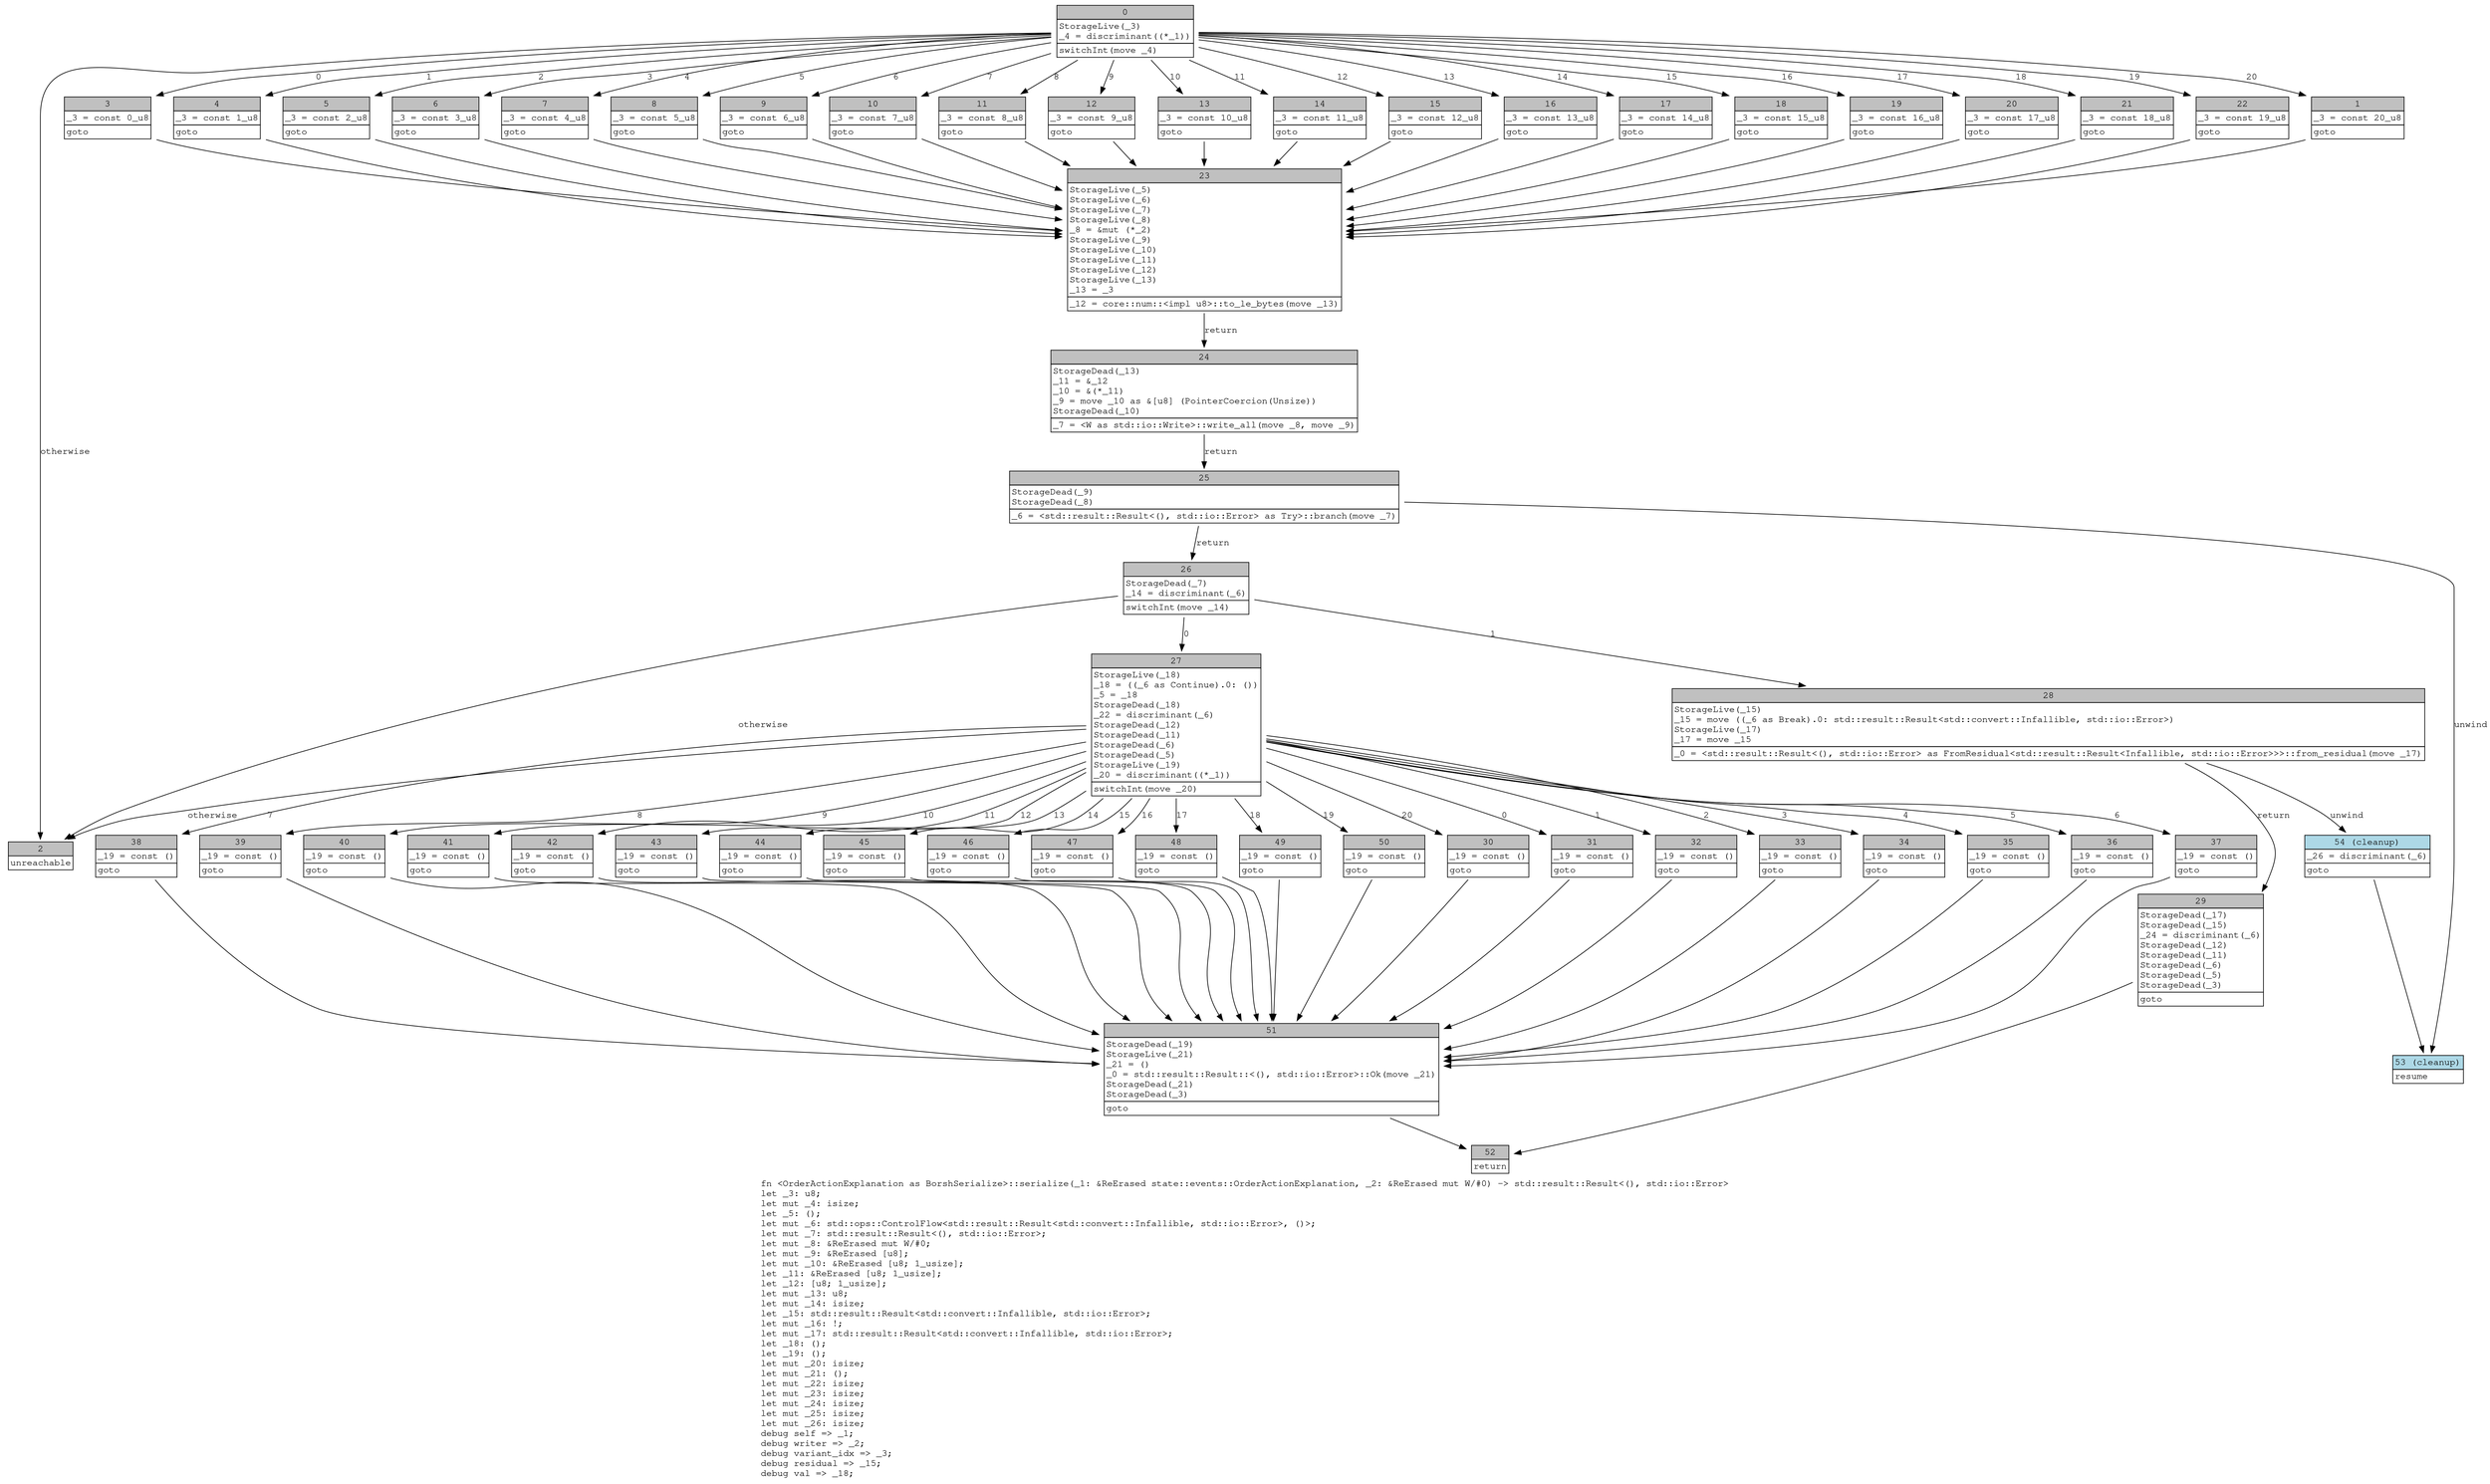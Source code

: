 digraph Mir_0_15611 {
    graph [fontname="Courier, monospace"];
    node [fontname="Courier, monospace"];
    edge [fontname="Courier, monospace"];
    label=<fn &lt;OrderActionExplanation as BorshSerialize&gt;::serialize(_1: &amp;ReErased state::events::OrderActionExplanation, _2: &amp;ReErased mut W/#0) -&gt; std::result::Result&lt;(), std::io::Error&gt;<br align="left"/>let _3: u8;<br align="left"/>let mut _4: isize;<br align="left"/>let _5: ();<br align="left"/>let mut _6: std::ops::ControlFlow&lt;std::result::Result&lt;std::convert::Infallible, std::io::Error&gt;, ()&gt;;<br align="left"/>let mut _7: std::result::Result&lt;(), std::io::Error&gt;;<br align="left"/>let mut _8: &amp;ReErased mut W/#0;<br align="left"/>let mut _9: &amp;ReErased [u8];<br align="left"/>let mut _10: &amp;ReErased [u8; 1_usize];<br align="left"/>let _11: &amp;ReErased [u8; 1_usize];<br align="left"/>let _12: [u8; 1_usize];<br align="left"/>let mut _13: u8;<br align="left"/>let mut _14: isize;<br align="left"/>let _15: std::result::Result&lt;std::convert::Infallible, std::io::Error&gt;;<br align="left"/>let mut _16: !;<br align="left"/>let mut _17: std::result::Result&lt;std::convert::Infallible, std::io::Error&gt;;<br align="left"/>let _18: ();<br align="left"/>let _19: ();<br align="left"/>let mut _20: isize;<br align="left"/>let mut _21: ();<br align="left"/>let mut _22: isize;<br align="left"/>let mut _23: isize;<br align="left"/>let mut _24: isize;<br align="left"/>let mut _25: isize;<br align="left"/>let mut _26: isize;<br align="left"/>debug self =&gt; _1;<br align="left"/>debug writer =&gt; _2;<br align="left"/>debug variant_idx =&gt; _3;<br align="left"/>debug residual =&gt; _15;<br align="left"/>debug val =&gt; _18;<br align="left"/>>;
    bb0__0_15611 [shape="none", label=<<table border="0" cellborder="1" cellspacing="0"><tr><td bgcolor="gray" align="center" colspan="1">0</td></tr><tr><td align="left" balign="left">StorageLive(_3)<br/>_4 = discriminant((*_1))<br/></td></tr><tr><td align="left">switchInt(move _4)</td></tr></table>>];
    bb1__0_15611 [shape="none", label=<<table border="0" cellborder="1" cellspacing="0"><tr><td bgcolor="gray" align="center" colspan="1">1</td></tr><tr><td align="left" balign="left">_3 = const 20_u8<br/></td></tr><tr><td align="left">goto</td></tr></table>>];
    bb2__0_15611 [shape="none", label=<<table border="0" cellborder="1" cellspacing="0"><tr><td bgcolor="gray" align="center" colspan="1">2</td></tr><tr><td align="left">unreachable</td></tr></table>>];
    bb3__0_15611 [shape="none", label=<<table border="0" cellborder="1" cellspacing="0"><tr><td bgcolor="gray" align="center" colspan="1">3</td></tr><tr><td align="left" balign="left">_3 = const 0_u8<br/></td></tr><tr><td align="left">goto</td></tr></table>>];
    bb4__0_15611 [shape="none", label=<<table border="0" cellborder="1" cellspacing="0"><tr><td bgcolor="gray" align="center" colspan="1">4</td></tr><tr><td align="left" balign="left">_3 = const 1_u8<br/></td></tr><tr><td align="left">goto</td></tr></table>>];
    bb5__0_15611 [shape="none", label=<<table border="0" cellborder="1" cellspacing="0"><tr><td bgcolor="gray" align="center" colspan="1">5</td></tr><tr><td align="left" balign="left">_3 = const 2_u8<br/></td></tr><tr><td align="left">goto</td></tr></table>>];
    bb6__0_15611 [shape="none", label=<<table border="0" cellborder="1" cellspacing="0"><tr><td bgcolor="gray" align="center" colspan="1">6</td></tr><tr><td align="left" balign="left">_3 = const 3_u8<br/></td></tr><tr><td align="left">goto</td></tr></table>>];
    bb7__0_15611 [shape="none", label=<<table border="0" cellborder="1" cellspacing="0"><tr><td bgcolor="gray" align="center" colspan="1">7</td></tr><tr><td align="left" balign="left">_3 = const 4_u8<br/></td></tr><tr><td align="left">goto</td></tr></table>>];
    bb8__0_15611 [shape="none", label=<<table border="0" cellborder="1" cellspacing="0"><tr><td bgcolor="gray" align="center" colspan="1">8</td></tr><tr><td align="left" balign="left">_3 = const 5_u8<br/></td></tr><tr><td align="left">goto</td></tr></table>>];
    bb9__0_15611 [shape="none", label=<<table border="0" cellborder="1" cellspacing="0"><tr><td bgcolor="gray" align="center" colspan="1">9</td></tr><tr><td align="left" balign="left">_3 = const 6_u8<br/></td></tr><tr><td align="left">goto</td></tr></table>>];
    bb10__0_15611 [shape="none", label=<<table border="0" cellborder="1" cellspacing="0"><tr><td bgcolor="gray" align="center" colspan="1">10</td></tr><tr><td align="left" balign="left">_3 = const 7_u8<br/></td></tr><tr><td align="left">goto</td></tr></table>>];
    bb11__0_15611 [shape="none", label=<<table border="0" cellborder="1" cellspacing="0"><tr><td bgcolor="gray" align="center" colspan="1">11</td></tr><tr><td align="left" balign="left">_3 = const 8_u8<br/></td></tr><tr><td align="left">goto</td></tr></table>>];
    bb12__0_15611 [shape="none", label=<<table border="0" cellborder="1" cellspacing="0"><tr><td bgcolor="gray" align="center" colspan="1">12</td></tr><tr><td align="left" balign="left">_3 = const 9_u8<br/></td></tr><tr><td align="left">goto</td></tr></table>>];
    bb13__0_15611 [shape="none", label=<<table border="0" cellborder="1" cellspacing="0"><tr><td bgcolor="gray" align="center" colspan="1">13</td></tr><tr><td align="left" balign="left">_3 = const 10_u8<br/></td></tr><tr><td align="left">goto</td></tr></table>>];
    bb14__0_15611 [shape="none", label=<<table border="0" cellborder="1" cellspacing="0"><tr><td bgcolor="gray" align="center" colspan="1">14</td></tr><tr><td align="left" balign="left">_3 = const 11_u8<br/></td></tr><tr><td align="left">goto</td></tr></table>>];
    bb15__0_15611 [shape="none", label=<<table border="0" cellborder="1" cellspacing="0"><tr><td bgcolor="gray" align="center" colspan="1">15</td></tr><tr><td align="left" balign="left">_3 = const 12_u8<br/></td></tr><tr><td align="left">goto</td></tr></table>>];
    bb16__0_15611 [shape="none", label=<<table border="0" cellborder="1" cellspacing="0"><tr><td bgcolor="gray" align="center" colspan="1">16</td></tr><tr><td align="left" balign="left">_3 = const 13_u8<br/></td></tr><tr><td align="left">goto</td></tr></table>>];
    bb17__0_15611 [shape="none", label=<<table border="0" cellborder="1" cellspacing="0"><tr><td bgcolor="gray" align="center" colspan="1">17</td></tr><tr><td align="left" balign="left">_3 = const 14_u8<br/></td></tr><tr><td align="left">goto</td></tr></table>>];
    bb18__0_15611 [shape="none", label=<<table border="0" cellborder="1" cellspacing="0"><tr><td bgcolor="gray" align="center" colspan="1">18</td></tr><tr><td align="left" balign="left">_3 = const 15_u8<br/></td></tr><tr><td align="left">goto</td></tr></table>>];
    bb19__0_15611 [shape="none", label=<<table border="0" cellborder="1" cellspacing="0"><tr><td bgcolor="gray" align="center" colspan="1">19</td></tr><tr><td align="left" balign="left">_3 = const 16_u8<br/></td></tr><tr><td align="left">goto</td></tr></table>>];
    bb20__0_15611 [shape="none", label=<<table border="0" cellborder="1" cellspacing="0"><tr><td bgcolor="gray" align="center" colspan="1">20</td></tr><tr><td align="left" balign="left">_3 = const 17_u8<br/></td></tr><tr><td align="left">goto</td></tr></table>>];
    bb21__0_15611 [shape="none", label=<<table border="0" cellborder="1" cellspacing="0"><tr><td bgcolor="gray" align="center" colspan="1">21</td></tr><tr><td align="left" balign="left">_3 = const 18_u8<br/></td></tr><tr><td align="left">goto</td></tr></table>>];
    bb22__0_15611 [shape="none", label=<<table border="0" cellborder="1" cellspacing="0"><tr><td bgcolor="gray" align="center" colspan="1">22</td></tr><tr><td align="left" balign="left">_3 = const 19_u8<br/></td></tr><tr><td align="left">goto</td></tr></table>>];
    bb23__0_15611 [shape="none", label=<<table border="0" cellborder="1" cellspacing="0"><tr><td bgcolor="gray" align="center" colspan="1">23</td></tr><tr><td align="left" balign="left">StorageLive(_5)<br/>StorageLive(_6)<br/>StorageLive(_7)<br/>StorageLive(_8)<br/>_8 = &amp;mut (*_2)<br/>StorageLive(_9)<br/>StorageLive(_10)<br/>StorageLive(_11)<br/>StorageLive(_12)<br/>StorageLive(_13)<br/>_13 = _3<br/></td></tr><tr><td align="left">_12 = core::num::&lt;impl u8&gt;::to_le_bytes(move _13)</td></tr></table>>];
    bb24__0_15611 [shape="none", label=<<table border="0" cellborder="1" cellspacing="0"><tr><td bgcolor="gray" align="center" colspan="1">24</td></tr><tr><td align="left" balign="left">StorageDead(_13)<br/>_11 = &amp;_12<br/>_10 = &amp;(*_11)<br/>_9 = move _10 as &amp;[u8] (PointerCoercion(Unsize))<br/>StorageDead(_10)<br/></td></tr><tr><td align="left">_7 = &lt;W as std::io::Write&gt;::write_all(move _8, move _9)</td></tr></table>>];
    bb25__0_15611 [shape="none", label=<<table border="0" cellborder="1" cellspacing="0"><tr><td bgcolor="gray" align="center" colspan="1">25</td></tr><tr><td align="left" balign="left">StorageDead(_9)<br/>StorageDead(_8)<br/></td></tr><tr><td align="left">_6 = &lt;std::result::Result&lt;(), std::io::Error&gt; as Try&gt;::branch(move _7)</td></tr></table>>];
    bb26__0_15611 [shape="none", label=<<table border="0" cellborder="1" cellspacing="0"><tr><td bgcolor="gray" align="center" colspan="1">26</td></tr><tr><td align="left" balign="left">StorageDead(_7)<br/>_14 = discriminant(_6)<br/></td></tr><tr><td align="left">switchInt(move _14)</td></tr></table>>];
    bb27__0_15611 [shape="none", label=<<table border="0" cellborder="1" cellspacing="0"><tr><td bgcolor="gray" align="center" colspan="1">27</td></tr><tr><td align="left" balign="left">StorageLive(_18)<br/>_18 = ((_6 as Continue).0: ())<br/>_5 = _18<br/>StorageDead(_18)<br/>_22 = discriminant(_6)<br/>StorageDead(_12)<br/>StorageDead(_11)<br/>StorageDead(_6)<br/>StorageDead(_5)<br/>StorageLive(_19)<br/>_20 = discriminant((*_1))<br/></td></tr><tr><td align="left">switchInt(move _20)</td></tr></table>>];
    bb28__0_15611 [shape="none", label=<<table border="0" cellborder="1" cellspacing="0"><tr><td bgcolor="gray" align="center" colspan="1">28</td></tr><tr><td align="left" balign="left">StorageLive(_15)<br/>_15 = move ((_6 as Break).0: std::result::Result&lt;std::convert::Infallible, std::io::Error&gt;)<br/>StorageLive(_17)<br/>_17 = move _15<br/></td></tr><tr><td align="left">_0 = &lt;std::result::Result&lt;(), std::io::Error&gt; as FromResidual&lt;std::result::Result&lt;Infallible, std::io::Error&gt;&gt;&gt;::from_residual(move _17)</td></tr></table>>];
    bb29__0_15611 [shape="none", label=<<table border="0" cellborder="1" cellspacing="0"><tr><td bgcolor="gray" align="center" colspan="1">29</td></tr><tr><td align="left" balign="left">StorageDead(_17)<br/>StorageDead(_15)<br/>_24 = discriminant(_6)<br/>StorageDead(_12)<br/>StorageDead(_11)<br/>StorageDead(_6)<br/>StorageDead(_5)<br/>StorageDead(_3)<br/></td></tr><tr><td align="left">goto</td></tr></table>>];
    bb30__0_15611 [shape="none", label=<<table border="0" cellborder="1" cellspacing="0"><tr><td bgcolor="gray" align="center" colspan="1">30</td></tr><tr><td align="left" balign="left">_19 = const ()<br/></td></tr><tr><td align="left">goto</td></tr></table>>];
    bb31__0_15611 [shape="none", label=<<table border="0" cellborder="1" cellspacing="0"><tr><td bgcolor="gray" align="center" colspan="1">31</td></tr><tr><td align="left" balign="left">_19 = const ()<br/></td></tr><tr><td align="left">goto</td></tr></table>>];
    bb32__0_15611 [shape="none", label=<<table border="0" cellborder="1" cellspacing="0"><tr><td bgcolor="gray" align="center" colspan="1">32</td></tr><tr><td align="left" balign="left">_19 = const ()<br/></td></tr><tr><td align="left">goto</td></tr></table>>];
    bb33__0_15611 [shape="none", label=<<table border="0" cellborder="1" cellspacing="0"><tr><td bgcolor="gray" align="center" colspan="1">33</td></tr><tr><td align="left" balign="left">_19 = const ()<br/></td></tr><tr><td align="left">goto</td></tr></table>>];
    bb34__0_15611 [shape="none", label=<<table border="0" cellborder="1" cellspacing="0"><tr><td bgcolor="gray" align="center" colspan="1">34</td></tr><tr><td align="left" balign="left">_19 = const ()<br/></td></tr><tr><td align="left">goto</td></tr></table>>];
    bb35__0_15611 [shape="none", label=<<table border="0" cellborder="1" cellspacing="0"><tr><td bgcolor="gray" align="center" colspan="1">35</td></tr><tr><td align="left" balign="left">_19 = const ()<br/></td></tr><tr><td align="left">goto</td></tr></table>>];
    bb36__0_15611 [shape="none", label=<<table border="0" cellborder="1" cellspacing="0"><tr><td bgcolor="gray" align="center" colspan="1">36</td></tr><tr><td align="left" balign="left">_19 = const ()<br/></td></tr><tr><td align="left">goto</td></tr></table>>];
    bb37__0_15611 [shape="none", label=<<table border="0" cellborder="1" cellspacing="0"><tr><td bgcolor="gray" align="center" colspan="1">37</td></tr><tr><td align="left" balign="left">_19 = const ()<br/></td></tr><tr><td align="left">goto</td></tr></table>>];
    bb38__0_15611 [shape="none", label=<<table border="0" cellborder="1" cellspacing="0"><tr><td bgcolor="gray" align="center" colspan="1">38</td></tr><tr><td align="left" balign="left">_19 = const ()<br/></td></tr><tr><td align="left">goto</td></tr></table>>];
    bb39__0_15611 [shape="none", label=<<table border="0" cellborder="1" cellspacing="0"><tr><td bgcolor="gray" align="center" colspan="1">39</td></tr><tr><td align="left" balign="left">_19 = const ()<br/></td></tr><tr><td align="left">goto</td></tr></table>>];
    bb40__0_15611 [shape="none", label=<<table border="0" cellborder="1" cellspacing="0"><tr><td bgcolor="gray" align="center" colspan="1">40</td></tr><tr><td align="left" balign="left">_19 = const ()<br/></td></tr><tr><td align="left">goto</td></tr></table>>];
    bb41__0_15611 [shape="none", label=<<table border="0" cellborder="1" cellspacing="0"><tr><td bgcolor="gray" align="center" colspan="1">41</td></tr><tr><td align="left" balign="left">_19 = const ()<br/></td></tr><tr><td align="left">goto</td></tr></table>>];
    bb42__0_15611 [shape="none", label=<<table border="0" cellborder="1" cellspacing="0"><tr><td bgcolor="gray" align="center" colspan="1">42</td></tr><tr><td align="left" balign="left">_19 = const ()<br/></td></tr><tr><td align="left">goto</td></tr></table>>];
    bb43__0_15611 [shape="none", label=<<table border="0" cellborder="1" cellspacing="0"><tr><td bgcolor="gray" align="center" colspan="1">43</td></tr><tr><td align="left" balign="left">_19 = const ()<br/></td></tr><tr><td align="left">goto</td></tr></table>>];
    bb44__0_15611 [shape="none", label=<<table border="0" cellborder="1" cellspacing="0"><tr><td bgcolor="gray" align="center" colspan="1">44</td></tr><tr><td align="left" balign="left">_19 = const ()<br/></td></tr><tr><td align="left">goto</td></tr></table>>];
    bb45__0_15611 [shape="none", label=<<table border="0" cellborder="1" cellspacing="0"><tr><td bgcolor="gray" align="center" colspan="1">45</td></tr><tr><td align="left" balign="left">_19 = const ()<br/></td></tr><tr><td align="left">goto</td></tr></table>>];
    bb46__0_15611 [shape="none", label=<<table border="0" cellborder="1" cellspacing="0"><tr><td bgcolor="gray" align="center" colspan="1">46</td></tr><tr><td align="left" balign="left">_19 = const ()<br/></td></tr><tr><td align="left">goto</td></tr></table>>];
    bb47__0_15611 [shape="none", label=<<table border="0" cellborder="1" cellspacing="0"><tr><td bgcolor="gray" align="center" colspan="1">47</td></tr><tr><td align="left" balign="left">_19 = const ()<br/></td></tr><tr><td align="left">goto</td></tr></table>>];
    bb48__0_15611 [shape="none", label=<<table border="0" cellborder="1" cellspacing="0"><tr><td bgcolor="gray" align="center" colspan="1">48</td></tr><tr><td align="left" balign="left">_19 = const ()<br/></td></tr><tr><td align="left">goto</td></tr></table>>];
    bb49__0_15611 [shape="none", label=<<table border="0" cellborder="1" cellspacing="0"><tr><td bgcolor="gray" align="center" colspan="1">49</td></tr><tr><td align="left" balign="left">_19 = const ()<br/></td></tr><tr><td align="left">goto</td></tr></table>>];
    bb50__0_15611 [shape="none", label=<<table border="0" cellborder="1" cellspacing="0"><tr><td bgcolor="gray" align="center" colspan="1">50</td></tr><tr><td align="left" balign="left">_19 = const ()<br/></td></tr><tr><td align="left">goto</td></tr></table>>];
    bb51__0_15611 [shape="none", label=<<table border="0" cellborder="1" cellspacing="0"><tr><td bgcolor="gray" align="center" colspan="1">51</td></tr><tr><td align="left" balign="left">StorageDead(_19)<br/>StorageLive(_21)<br/>_21 = ()<br/>_0 = std::result::Result::&lt;(), std::io::Error&gt;::Ok(move _21)<br/>StorageDead(_21)<br/>StorageDead(_3)<br/></td></tr><tr><td align="left">goto</td></tr></table>>];
    bb52__0_15611 [shape="none", label=<<table border="0" cellborder="1" cellspacing="0"><tr><td bgcolor="gray" align="center" colspan="1">52</td></tr><tr><td align="left">return</td></tr></table>>];
    bb53__0_15611 [shape="none", label=<<table border="0" cellborder="1" cellspacing="0"><tr><td bgcolor="lightblue" align="center" colspan="1">53 (cleanup)</td></tr><tr><td align="left">resume</td></tr></table>>];
    bb54__0_15611 [shape="none", label=<<table border="0" cellborder="1" cellspacing="0"><tr><td bgcolor="lightblue" align="center" colspan="1">54 (cleanup)</td></tr><tr><td align="left" balign="left">_26 = discriminant(_6)<br/></td></tr><tr><td align="left">goto</td></tr></table>>];
    bb0__0_15611 -> bb3__0_15611 [label="0"];
    bb0__0_15611 -> bb4__0_15611 [label="1"];
    bb0__0_15611 -> bb5__0_15611 [label="2"];
    bb0__0_15611 -> bb6__0_15611 [label="3"];
    bb0__0_15611 -> bb7__0_15611 [label="4"];
    bb0__0_15611 -> bb8__0_15611 [label="5"];
    bb0__0_15611 -> bb9__0_15611 [label="6"];
    bb0__0_15611 -> bb10__0_15611 [label="7"];
    bb0__0_15611 -> bb11__0_15611 [label="8"];
    bb0__0_15611 -> bb12__0_15611 [label="9"];
    bb0__0_15611 -> bb13__0_15611 [label="10"];
    bb0__0_15611 -> bb14__0_15611 [label="11"];
    bb0__0_15611 -> bb15__0_15611 [label="12"];
    bb0__0_15611 -> bb16__0_15611 [label="13"];
    bb0__0_15611 -> bb17__0_15611 [label="14"];
    bb0__0_15611 -> bb18__0_15611 [label="15"];
    bb0__0_15611 -> bb19__0_15611 [label="16"];
    bb0__0_15611 -> bb20__0_15611 [label="17"];
    bb0__0_15611 -> bb21__0_15611 [label="18"];
    bb0__0_15611 -> bb22__0_15611 [label="19"];
    bb0__0_15611 -> bb1__0_15611 [label="20"];
    bb0__0_15611 -> bb2__0_15611 [label="otherwise"];
    bb1__0_15611 -> bb23__0_15611 [label=""];
    bb3__0_15611 -> bb23__0_15611 [label=""];
    bb4__0_15611 -> bb23__0_15611 [label=""];
    bb5__0_15611 -> bb23__0_15611 [label=""];
    bb6__0_15611 -> bb23__0_15611 [label=""];
    bb7__0_15611 -> bb23__0_15611 [label=""];
    bb8__0_15611 -> bb23__0_15611 [label=""];
    bb9__0_15611 -> bb23__0_15611 [label=""];
    bb10__0_15611 -> bb23__0_15611 [label=""];
    bb11__0_15611 -> bb23__0_15611 [label=""];
    bb12__0_15611 -> bb23__0_15611 [label=""];
    bb13__0_15611 -> bb23__0_15611 [label=""];
    bb14__0_15611 -> bb23__0_15611 [label=""];
    bb15__0_15611 -> bb23__0_15611 [label=""];
    bb16__0_15611 -> bb23__0_15611 [label=""];
    bb17__0_15611 -> bb23__0_15611 [label=""];
    bb18__0_15611 -> bb23__0_15611 [label=""];
    bb19__0_15611 -> bb23__0_15611 [label=""];
    bb20__0_15611 -> bb23__0_15611 [label=""];
    bb21__0_15611 -> bb23__0_15611 [label=""];
    bb22__0_15611 -> bb23__0_15611 [label=""];
    bb23__0_15611 -> bb24__0_15611 [label="return"];
    bb24__0_15611 -> bb25__0_15611 [label="return"];
    bb25__0_15611 -> bb26__0_15611 [label="return"];
    bb25__0_15611 -> bb53__0_15611 [label="unwind"];
    bb26__0_15611 -> bb27__0_15611 [label="0"];
    bb26__0_15611 -> bb28__0_15611 [label="1"];
    bb26__0_15611 -> bb2__0_15611 [label="otherwise"];
    bb27__0_15611 -> bb31__0_15611 [label="0"];
    bb27__0_15611 -> bb32__0_15611 [label="1"];
    bb27__0_15611 -> bb33__0_15611 [label="2"];
    bb27__0_15611 -> bb34__0_15611 [label="3"];
    bb27__0_15611 -> bb35__0_15611 [label="4"];
    bb27__0_15611 -> bb36__0_15611 [label="5"];
    bb27__0_15611 -> bb37__0_15611 [label="6"];
    bb27__0_15611 -> bb38__0_15611 [label="7"];
    bb27__0_15611 -> bb39__0_15611 [label="8"];
    bb27__0_15611 -> bb40__0_15611 [label="9"];
    bb27__0_15611 -> bb41__0_15611 [label="10"];
    bb27__0_15611 -> bb42__0_15611 [label="11"];
    bb27__0_15611 -> bb43__0_15611 [label="12"];
    bb27__0_15611 -> bb44__0_15611 [label="13"];
    bb27__0_15611 -> bb45__0_15611 [label="14"];
    bb27__0_15611 -> bb46__0_15611 [label="15"];
    bb27__0_15611 -> bb47__0_15611 [label="16"];
    bb27__0_15611 -> bb48__0_15611 [label="17"];
    bb27__0_15611 -> bb49__0_15611 [label="18"];
    bb27__0_15611 -> bb50__0_15611 [label="19"];
    bb27__0_15611 -> bb30__0_15611 [label="20"];
    bb27__0_15611 -> bb2__0_15611 [label="otherwise"];
    bb28__0_15611 -> bb29__0_15611 [label="return"];
    bb28__0_15611 -> bb54__0_15611 [label="unwind"];
    bb29__0_15611 -> bb52__0_15611 [label=""];
    bb30__0_15611 -> bb51__0_15611 [label=""];
    bb31__0_15611 -> bb51__0_15611 [label=""];
    bb32__0_15611 -> bb51__0_15611 [label=""];
    bb33__0_15611 -> bb51__0_15611 [label=""];
    bb34__0_15611 -> bb51__0_15611 [label=""];
    bb35__0_15611 -> bb51__0_15611 [label=""];
    bb36__0_15611 -> bb51__0_15611 [label=""];
    bb37__0_15611 -> bb51__0_15611 [label=""];
    bb38__0_15611 -> bb51__0_15611 [label=""];
    bb39__0_15611 -> bb51__0_15611 [label=""];
    bb40__0_15611 -> bb51__0_15611 [label=""];
    bb41__0_15611 -> bb51__0_15611 [label=""];
    bb42__0_15611 -> bb51__0_15611 [label=""];
    bb43__0_15611 -> bb51__0_15611 [label=""];
    bb44__0_15611 -> bb51__0_15611 [label=""];
    bb45__0_15611 -> bb51__0_15611 [label=""];
    bb46__0_15611 -> bb51__0_15611 [label=""];
    bb47__0_15611 -> bb51__0_15611 [label=""];
    bb48__0_15611 -> bb51__0_15611 [label=""];
    bb49__0_15611 -> bb51__0_15611 [label=""];
    bb50__0_15611 -> bb51__0_15611 [label=""];
    bb51__0_15611 -> bb52__0_15611 [label=""];
    bb54__0_15611 -> bb53__0_15611 [label=""];
}
